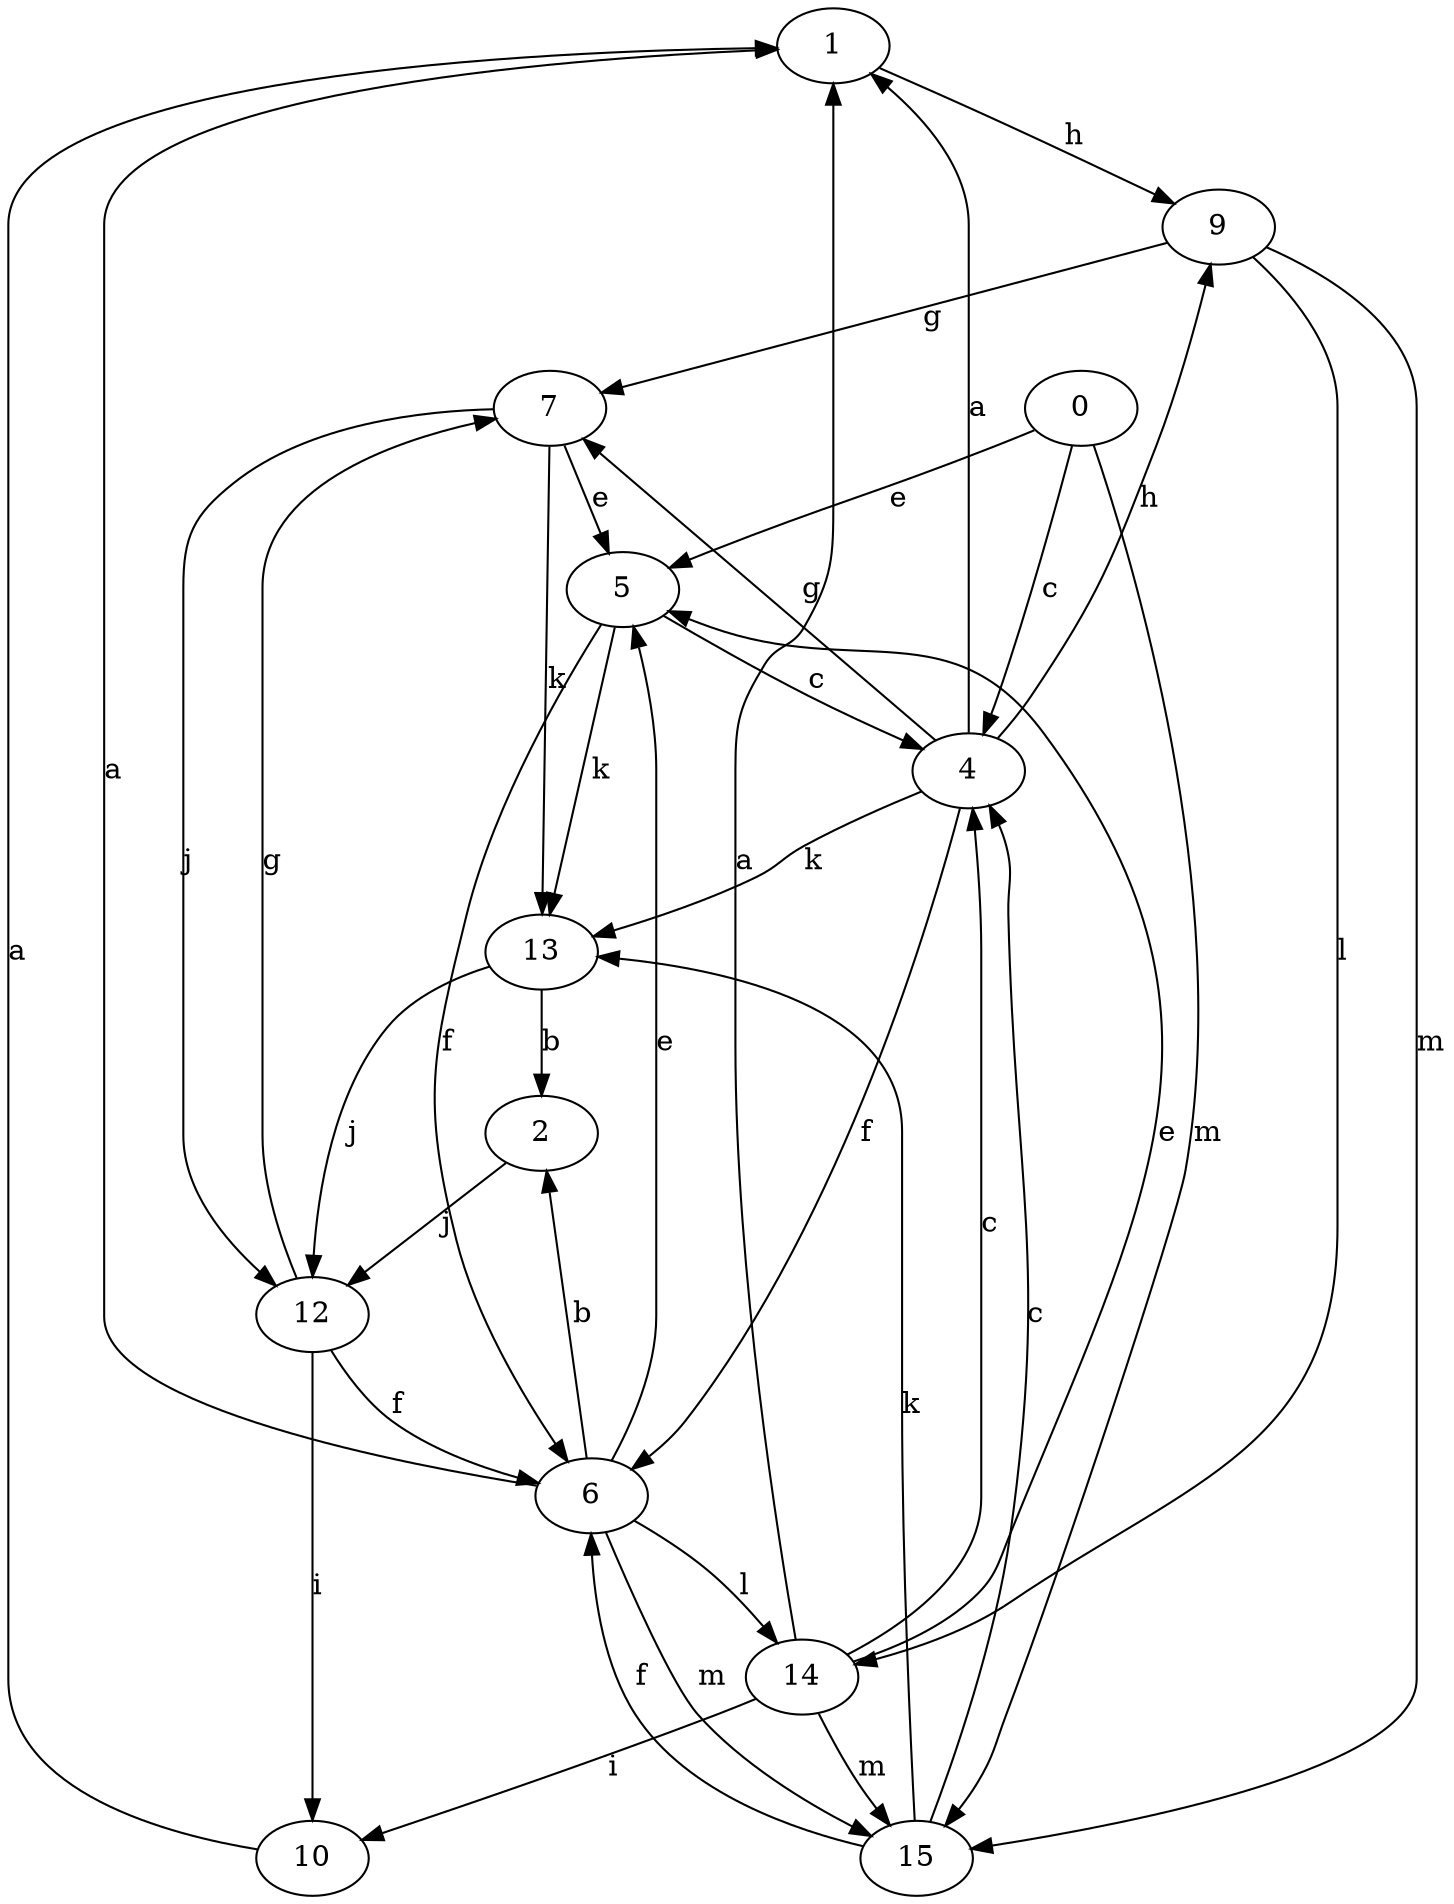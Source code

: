 strict digraph  {
1;
0;
2;
4;
5;
6;
7;
9;
10;
12;
13;
14;
15;
1 -> 9  [label=h];
0 -> 4  [label=c];
0 -> 5  [label=e];
0 -> 15  [label=m];
2 -> 12  [label=j];
4 -> 1  [label=a];
4 -> 6  [label=f];
4 -> 7  [label=g];
4 -> 9  [label=h];
4 -> 13  [label=k];
5 -> 4  [label=c];
5 -> 6  [label=f];
5 -> 13  [label=k];
6 -> 1  [label=a];
6 -> 2  [label=b];
6 -> 5  [label=e];
6 -> 14  [label=l];
6 -> 15  [label=m];
7 -> 5  [label=e];
7 -> 12  [label=j];
7 -> 13  [label=k];
9 -> 7  [label=g];
9 -> 14  [label=l];
9 -> 15  [label=m];
10 -> 1  [label=a];
12 -> 6  [label=f];
12 -> 7  [label=g];
12 -> 10  [label=i];
13 -> 2  [label=b];
13 -> 12  [label=j];
14 -> 1  [label=a];
14 -> 4  [label=c];
14 -> 5  [label=e];
14 -> 10  [label=i];
14 -> 15  [label=m];
15 -> 4  [label=c];
15 -> 6  [label=f];
15 -> 13  [label=k];
}
